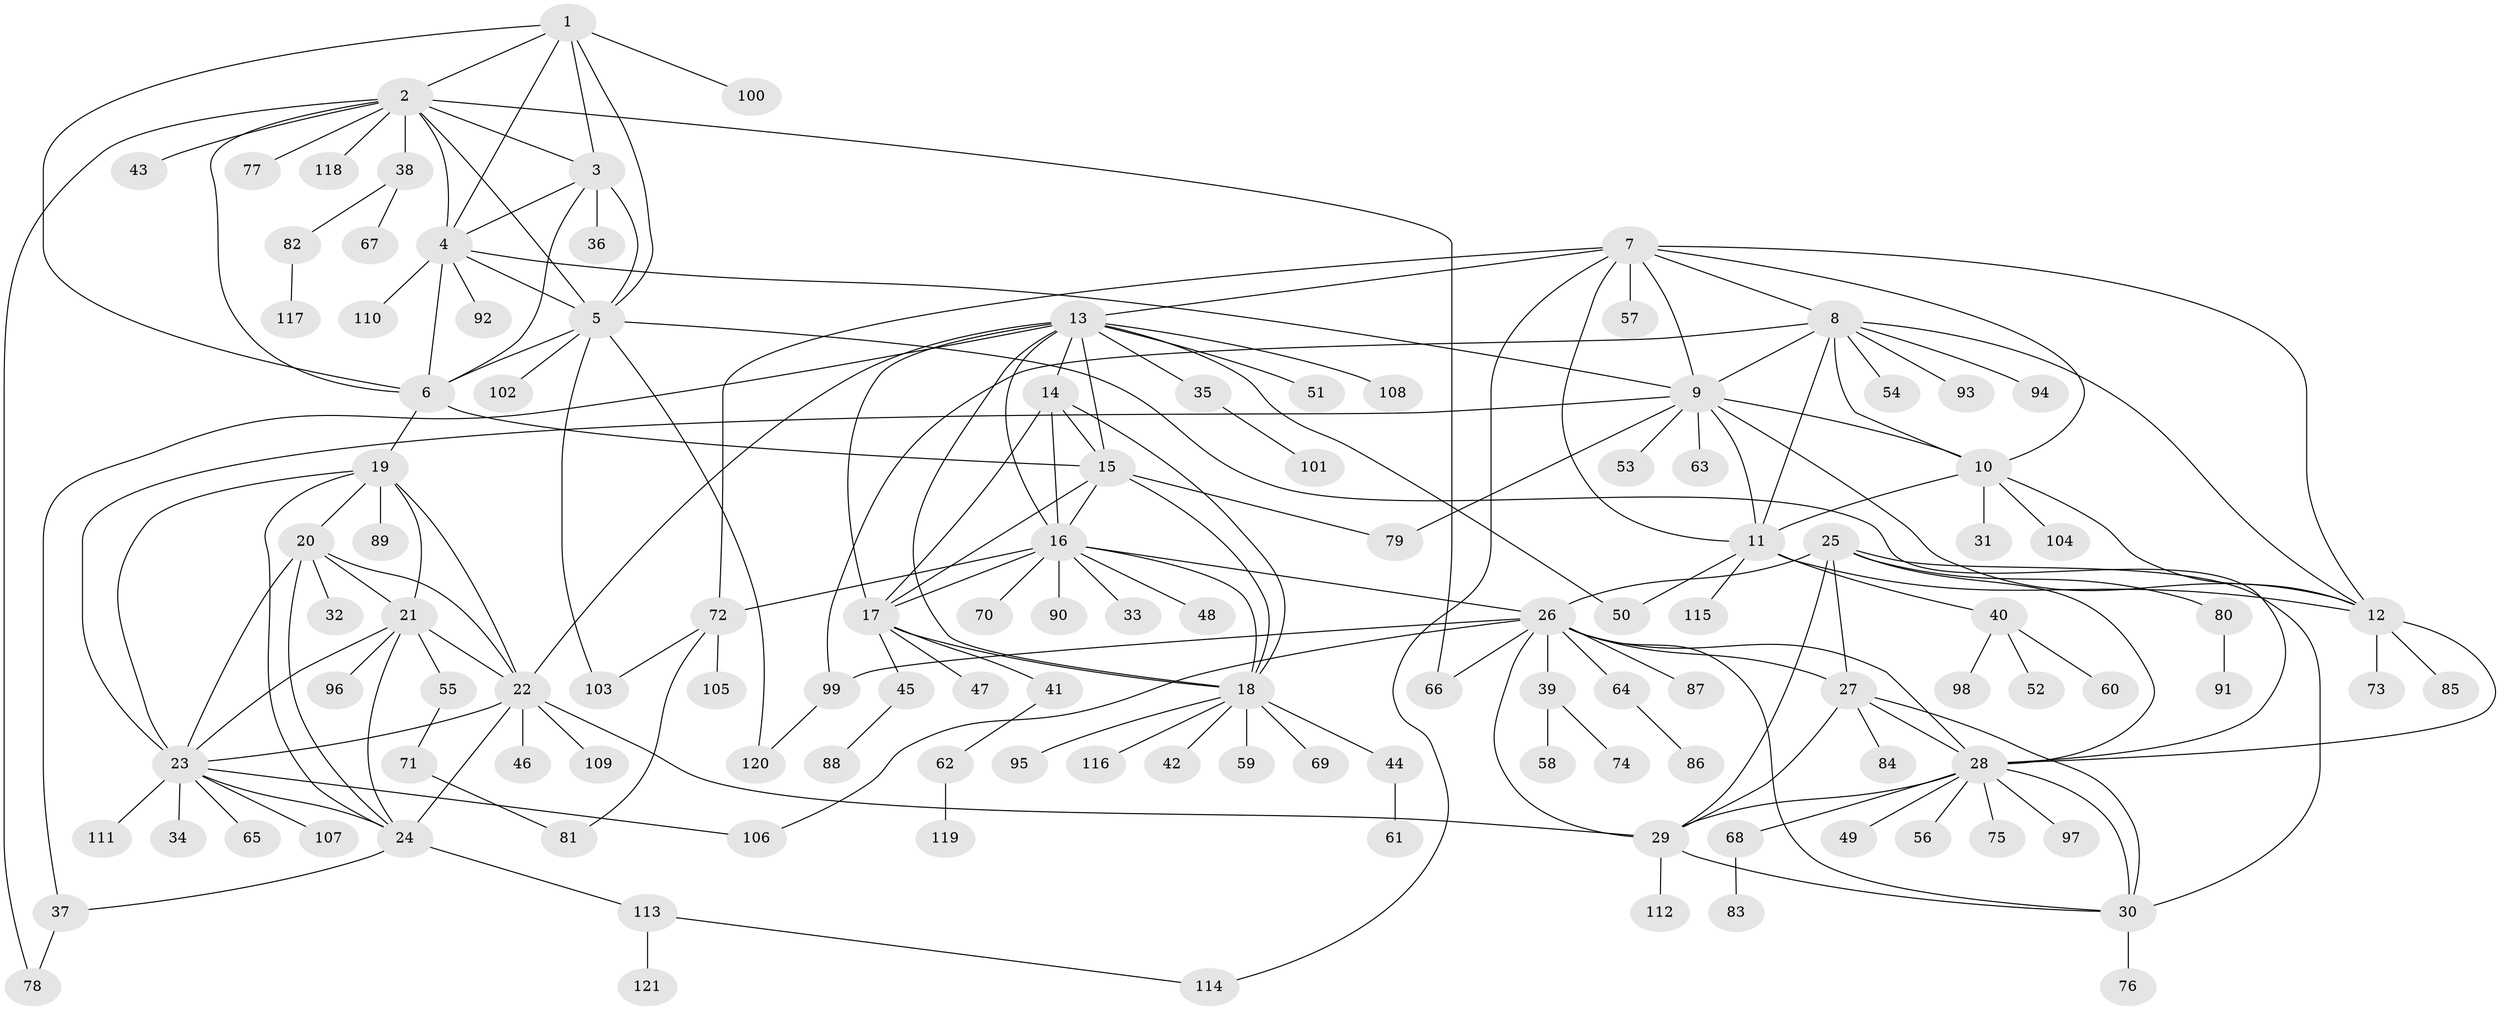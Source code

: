 // coarse degree distribution, {5: 0.058823529411764705, 10: 0.07058823529411765, 6: 0.058823529411764705, 8: 0.03529411764705882, 1: 0.5529411764705883, 2: 0.1411764705882353, 7: 0.011764705882352941, 3: 0.03529411764705882, 9: 0.023529411764705882, 4: 0.011764705882352941}
// Generated by graph-tools (version 1.1) at 2025/37/03/04/25 23:37:42]
// undirected, 121 vertices, 188 edges
graph export_dot {
  node [color=gray90,style=filled];
  1;
  2;
  3;
  4;
  5;
  6;
  7;
  8;
  9;
  10;
  11;
  12;
  13;
  14;
  15;
  16;
  17;
  18;
  19;
  20;
  21;
  22;
  23;
  24;
  25;
  26;
  27;
  28;
  29;
  30;
  31;
  32;
  33;
  34;
  35;
  36;
  37;
  38;
  39;
  40;
  41;
  42;
  43;
  44;
  45;
  46;
  47;
  48;
  49;
  50;
  51;
  52;
  53;
  54;
  55;
  56;
  57;
  58;
  59;
  60;
  61;
  62;
  63;
  64;
  65;
  66;
  67;
  68;
  69;
  70;
  71;
  72;
  73;
  74;
  75;
  76;
  77;
  78;
  79;
  80;
  81;
  82;
  83;
  84;
  85;
  86;
  87;
  88;
  89;
  90;
  91;
  92;
  93;
  94;
  95;
  96;
  97;
  98;
  99;
  100;
  101;
  102;
  103;
  104;
  105;
  106;
  107;
  108;
  109;
  110;
  111;
  112;
  113;
  114;
  115;
  116;
  117;
  118;
  119;
  120;
  121;
  1 -- 2;
  1 -- 3;
  1 -- 4;
  1 -- 5;
  1 -- 6;
  1 -- 100;
  2 -- 3;
  2 -- 4;
  2 -- 5;
  2 -- 6;
  2 -- 38;
  2 -- 43;
  2 -- 66;
  2 -- 77;
  2 -- 78;
  2 -- 118;
  3 -- 4;
  3 -- 5;
  3 -- 6;
  3 -- 36;
  4 -- 5;
  4 -- 6;
  4 -- 9;
  4 -- 92;
  4 -- 110;
  5 -- 6;
  5 -- 28;
  5 -- 102;
  5 -- 103;
  5 -- 120;
  6 -- 15;
  6 -- 19;
  7 -- 8;
  7 -- 9;
  7 -- 10;
  7 -- 11;
  7 -- 12;
  7 -- 13;
  7 -- 57;
  7 -- 72;
  7 -- 114;
  8 -- 9;
  8 -- 10;
  8 -- 11;
  8 -- 12;
  8 -- 54;
  8 -- 93;
  8 -- 94;
  8 -- 99;
  9 -- 10;
  9 -- 11;
  9 -- 12;
  9 -- 23;
  9 -- 53;
  9 -- 63;
  9 -- 79;
  10 -- 11;
  10 -- 12;
  10 -- 31;
  10 -- 104;
  11 -- 12;
  11 -- 40;
  11 -- 50;
  11 -- 115;
  12 -- 28;
  12 -- 73;
  12 -- 85;
  13 -- 14;
  13 -- 15;
  13 -- 16;
  13 -- 17;
  13 -- 18;
  13 -- 22;
  13 -- 35;
  13 -- 37;
  13 -- 50;
  13 -- 51;
  13 -- 108;
  14 -- 15;
  14 -- 16;
  14 -- 17;
  14 -- 18;
  15 -- 16;
  15 -- 17;
  15 -- 18;
  15 -- 79;
  16 -- 17;
  16 -- 18;
  16 -- 26;
  16 -- 33;
  16 -- 48;
  16 -- 70;
  16 -- 72;
  16 -- 90;
  17 -- 18;
  17 -- 41;
  17 -- 45;
  17 -- 47;
  18 -- 42;
  18 -- 44;
  18 -- 59;
  18 -- 69;
  18 -- 95;
  18 -- 116;
  19 -- 20;
  19 -- 21;
  19 -- 22;
  19 -- 23;
  19 -- 24;
  19 -- 89;
  20 -- 21;
  20 -- 22;
  20 -- 23;
  20 -- 24;
  20 -- 32;
  21 -- 22;
  21 -- 23;
  21 -- 24;
  21 -- 55;
  21 -- 96;
  22 -- 23;
  22 -- 24;
  22 -- 29;
  22 -- 46;
  22 -- 109;
  23 -- 24;
  23 -- 34;
  23 -- 65;
  23 -- 106;
  23 -- 107;
  23 -- 111;
  24 -- 37;
  24 -- 113;
  25 -- 26;
  25 -- 27;
  25 -- 28;
  25 -- 29;
  25 -- 30;
  25 -- 80;
  26 -- 27;
  26 -- 28;
  26 -- 29;
  26 -- 30;
  26 -- 39;
  26 -- 64;
  26 -- 66;
  26 -- 87;
  26 -- 99;
  26 -- 106;
  27 -- 28;
  27 -- 29;
  27 -- 30;
  27 -- 84;
  28 -- 29;
  28 -- 30;
  28 -- 49;
  28 -- 56;
  28 -- 68;
  28 -- 75;
  28 -- 97;
  29 -- 30;
  29 -- 112;
  30 -- 76;
  35 -- 101;
  37 -- 78;
  38 -- 67;
  38 -- 82;
  39 -- 58;
  39 -- 74;
  40 -- 52;
  40 -- 60;
  40 -- 98;
  41 -- 62;
  44 -- 61;
  45 -- 88;
  55 -- 71;
  62 -- 119;
  64 -- 86;
  68 -- 83;
  71 -- 81;
  72 -- 81;
  72 -- 103;
  72 -- 105;
  80 -- 91;
  82 -- 117;
  99 -- 120;
  113 -- 114;
  113 -- 121;
}
